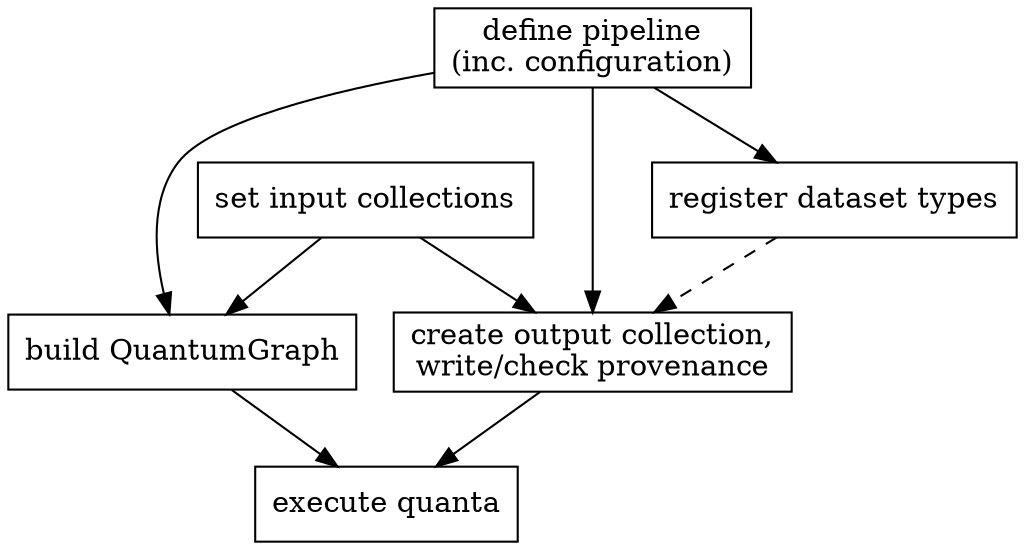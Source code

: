 digraph flow {
    node [shape=box];
    pipeline [label="define pipeline\n(inc. configuration)"]
    collections [label="set input collections"]
    build_quantum_graph [label="build QuantumGraph"]
    pipeline -> build_quantum_graph
    collections -> build_quantum_graph
    prep [label="create output collection,\nwrite/check provenance"]
    register [label="register dataset types"]
    execute [label="execute quanta"]
    build_quantum_graph -> execute
    pipeline -> prep
    collections -> prep
    register -> prep [style="dashed"]
    prep -> execute
    pipeline -> register
}

